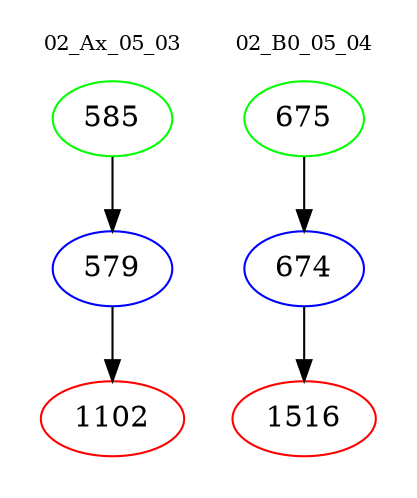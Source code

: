 digraph{
subgraph cluster_0 {
color = white
label = "02_Ax_05_03";
fontsize=10;
T0_585 [label="585", color="green"]
T0_585 -> T0_579 [color="black"]
T0_579 [label="579", color="blue"]
T0_579 -> T0_1102 [color="black"]
T0_1102 [label="1102", color="red"]
}
subgraph cluster_1 {
color = white
label = "02_B0_05_04";
fontsize=10;
T1_675 [label="675", color="green"]
T1_675 -> T1_674 [color="black"]
T1_674 [label="674", color="blue"]
T1_674 -> T1_1516 [color="black"]
T1_1516 [label="1516", color="red"]
}
}
